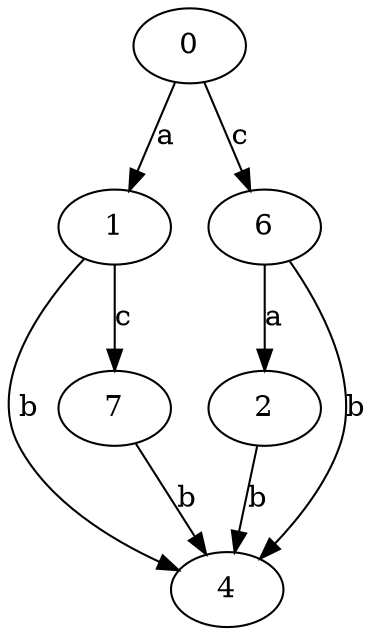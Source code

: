 strict digraph  {
0;
1;
2;
4;
6;
7;
0 -> 1  [label=a];
0 -> 6  [label=c];
1 -> 4  [label=b];
1 -> 7  [label=c];
2 -> 4  [label=b];
6 -> 2  [label=a];
6 -> 4  [label=b];
7 -> 4  [label=b];
}
